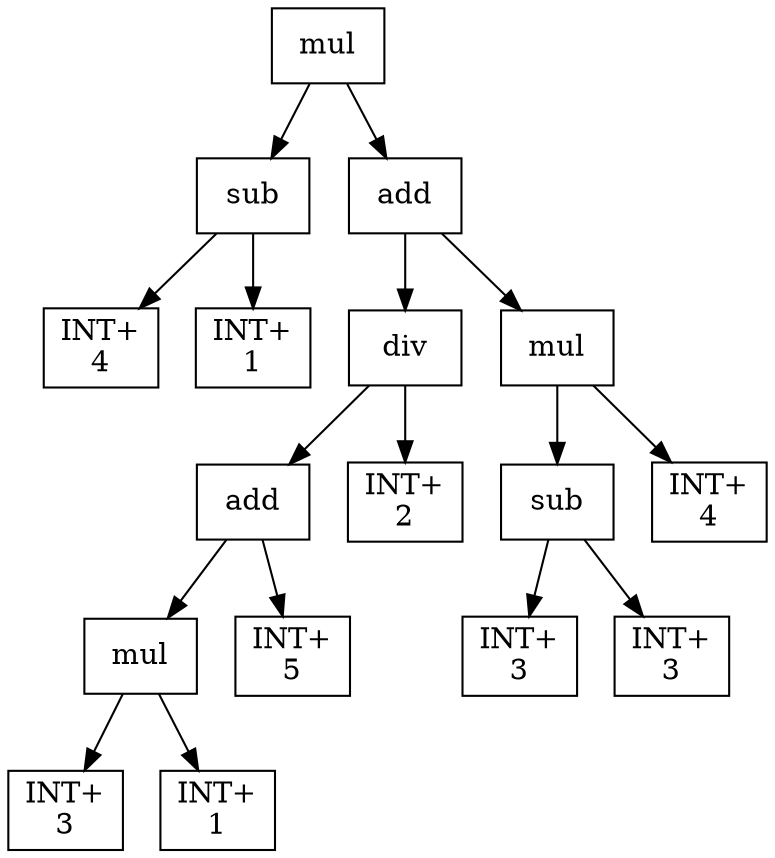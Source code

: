 digraph expr {
  node [shape=box];
  n1 [label="mul"];
  n2 [label="sub"];
  n3 [label="INT+\n4"];
  n4 [label="INT+\n1"];
  n2 -> n3;
  n2 -> n4;
  n5 [label="add"];
  n6 [label="div"];
  n7 [label="add"];
  n8 [label="mul"];
  n9 [label="INT+\n3"];
  n10 [label="INT+\n1"];
  n8 -> n9;
  n8 -> n10;
  n11 [label="INT+\n5"];
  n7 -> n8;
  n7 -> n11;
  n12 [label="INT+\n2"];
  n6 -> n7;
  n6 -> n12;
  n13 [label="mul"];
  n14 [label="sub"];
  n15 [label="INT+\n3"];
  n16 [label="INT+\n3"];
  n14 -> n15;
  n14 -> n16;
  n17 [label="INT+\n4"];
  n13 -> n14;
  n13 -> n17;
  n5 -> n6;
  n5 -> n13;
  n1 -> n2;
  n1 -> n5;
}